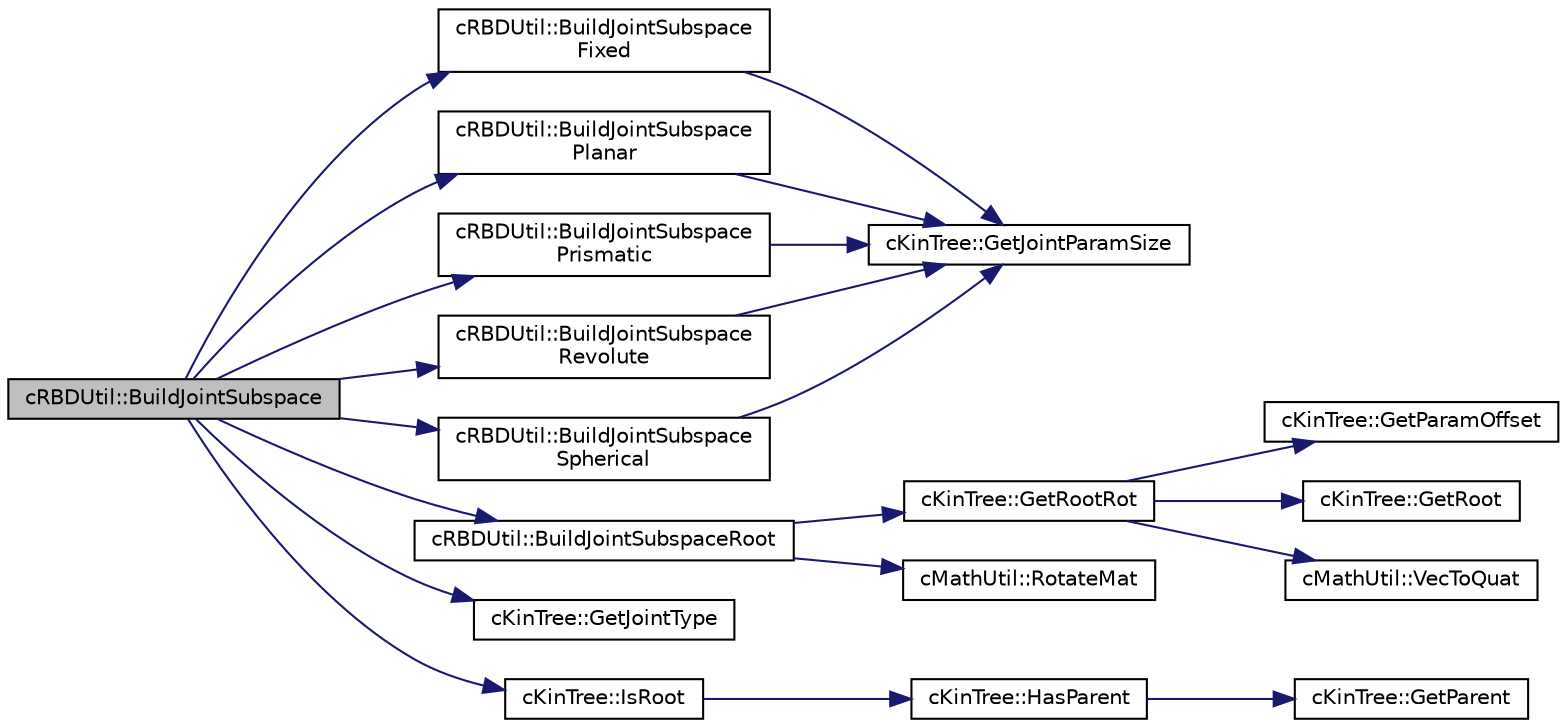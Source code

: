 digraph "cRBDUtil::BuildJointSubspace"
{
 // LATEX_PDF_SIZE
  edge [fontname="Helvetica",fontsize="10",labelfontname="Helvetica",labelfontsize="10"];
  node [fontname="Helvetica",fontsize="10",shape=record];
  rankdir="LR";
  Node1 [label="cRBDUtil::BuildJointSubspace",height=0.2,width=0.4,color="black", fillcolor="grey75", style="filled", fontcolor="black",tooltip=" "];
  Node1 -> Node2 [color="midnightblue",fontsize="10",style="solid",fontname="Helvetica"];
  Node2 [label="cRBDUtil::BuildJointSubspace\lFixed",height=0.2,width=0.4,color="black", fillcolor="white", style="filled",URL="$classc_r_b_d_util.html#a9821d64f6ff68fcb5b683cf2687cf84d",tooltip=" "];
  Node2 -> Node3 [color="midnightblue",fontsize="10",style="solid",fontname="Helvetica"];
  Node3 [label="cKinTree::GetJointParamSize",height=0.2,width=0.4,color="black", fillcolor="white", style="filled",URL="$classc_kin_tree.html#a9c308e9e4654d96bcc47ba02770a06ea",tooltip=" "];
  Node1 -> Node4 [color="midnightblue",fontsize="10",style="solid",fontname="Helvetica"];
  Node4 [label="cRBDUtil::BuildJointSubspace\lPlanar",height=0.2,width=0.4,color="black", fillcolor="white", style="filled",URL="$classc_r_b_d_util.html#acf9f9aaf46ba0909f2ae2979347c0046",tooltip=" "];
  Node4 -> Node3 [color="midnightblue",fontsize="10",style="solid",fontname="Helvetica"];
  Node1 -> Node5 [color="midnightblue",fontsize="10",style="solid",fontname="Helvetica"];
  Node5 [label="cRBDUtil::BuildJointSubspace\lPrismatic",height=0.2,width=0.4,color="black", fillcolor="white", style="filled",URL="$classc_r_b_d_util.html#ad5a5d6b2136d429f0af9a122bf22e5f8",tooltip=" "];
  Node5 -> Node3 [color="midnightblue",fontsize="10",style="solid",fontname="Helvetica"];
  Node1 -> Node6 [color="midnightblue",fontsize="10",style="solid",fontname="Helvetica"];
  Node6 [label="cRBDUtil::BuildJointSubspace\lRevolute",height=0.2,width=0.4,color="black", fillcolor="white", style="filled",URL="$classc_r_b_d_util.html#ad62181e5292642cfb7fbcc8dde0f7f85",tooltip=" "];
  Node6 -> Node3 [color="midnightblue",fontsize="10",style="solid",fontname="Helvetica"];
  Node1 -> Node7 [color="midnightblue",fontsize="10",style="solid",fontname="Helvetica"];
  Node7 [label="cRBDUtil::BuildJointSubspaceRoot",height=0.2,width=0.4,color="black", fillcolor="white", style="filled",URL="$classc_r_b_d_util.html#a0bab0b817dc20d18efc7261fdbffadee",tooltip=" "];
  Node7 -> Node8 [color="midnightblue",fontsize="10",style="solid",fontname="Helvetica"];
  Node8 [label="cKinTree::GetRootRot",height=0.2,width=0.4,color="black", fillcolor="white", style="filled",URL="$classc_kin_tree.html#a2a021db5d70df4fc749693908b4673ae",tooltip=" "];
  Node8 -> Node9 [color="midnightblue",fontsize="10",style="solid",fontname="Helvetica"];
  Node9 [label="cKinTree::GetParamOffset",height=0.2,width=0.4,color="black", fillcolor="white", style="filled",URL="$classc_kin_tree.html#aba4aced4cc6c401006617e288e84e723",tooltip=" "];
  Node8 -> Node10 [color="midnightblue",fontsize="10",style="solid",fontname="Helvetica"];
  Node10 [label="cKinTree::GetRoot",height=0.2,width=0.4,color="black", fillcolor="white", style="filled",URL="$classc_kin_tree.html#a81b9799b03d32762ac820eb0886f369c",tooltip=" "];
  Node8 -> Node11 [color="midnightblue",fontsize="10",style="solid",fontname="Helvetica"];
  Node11 [label="cMathUtil::VecToQuat",height=0.2,width=0.4,color="black", fillcolor="white", style="filled",URL="$classc_math_util.html#a4b295f1a5fa0c95e87b942e62b2248bb",tooltip=" "];
  Node7 -> Node12 [color="midnightblue",fontsize="10",style="solid",fontname="Helvetica"];
  Node12 [label="cMathUtil::RotateMat",height=0.2,width=0.4,color="black", fillcolor="white", style="filled",URL="$classc_math_util.html#a551bc548582ac0db39df5a58feca1f0a",tooltip=" "];
  Node1 -> Node13 [color="midnightblue",fontsize="10",style="solid",fontname="Helvetica"];
  Node13 [label="cRBDUtil::BuildJointSubspace\lSpherical",height=0.2,width=0.4,color="black", fillcolor="white", style="filled",URL="$classc_r_b_d_util.html#ae562cf04fecc8072c40f9af4e5465208",tooltip=" "];
  Node13 -> Node3 [color="midnightblue",fontsize="10",style="solid",fontname="Helvetica"];
  Node1 -> Node14 [color="midnightblue",fontsize="10",style="solid",fontname="Helvetica"];
  Node14 [label="cKinTree::GetJointType",height=0.2,width=0.4,color="black", fillcolor="white", style="filled",URL="$classc_kin_tree.html#a891d52af51a7a1bced694634c2f70ee9",tooltip=" "];
  Node1 -> Node15 [color="midnightblue",fontsize="10",style="solid",fontname="Helvetica"];
  Node15 [label="cKinTree::IsRoot",height=0.2,width=0.4,color="black", fillcolor="white", style="filled",URL="$classc_kin_tree.html#ab4c2a8b42b254dc54e15e71684045a0a",tooltip=" "];
  Node15 -> Node16 [color="midnightblue",fontsize="10",style="solid",fontname="Helvetica"];
  Node16 [label="cKinTree::HasParent",height=0.2,width=0.4,color="black", fillcolor="white", style="filled",URL="$classc_kin_tree.html#a434aca959d5ef55a491381c7b8d90527",tooltip=" "];
  Node16 -> Node17 [color="midnightblue",fontsize="10",style="solid",fontname="Helvetica"];
  Node17 [label="cKinTree::GetParent",height=0.2,width=0.4,color="black", fillcolor="white", style="filled",URL="$classc_kin_tree.html#a593b283c1ce6a9fa8eb75cb9dc7396f6",tooltip=" "];
}
